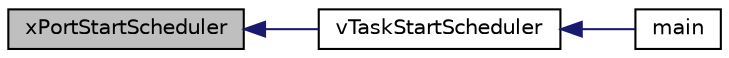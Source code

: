 digraph "xPortStartScheduler"
{
  edge [fontname="Helvetica",fontsize="10",labelfontname="Helvetica",labelfontsize="10"];
  node [fontname="Helvetica",fontsize="10",shape=record];
  rankdir="LR";
  Node1 [label="xPortStartScheduler",height=0.2,width=0.4,color="black", fillcolor="grey75", style="filled" fontcolor="black"];
  Node1 -> Node2 [dir="back",color="midnightblue",fontsize="10",style="solid",fontname="Helvetica"];
  Node2 [label="vTaskStartScheduler",height=0.2,width=0.4,color="black", fillcolor="white", style="filled",URL="$tasks_8c.html#a598661cdd2a6af95a077245d11e3d142"];
  Node2 -> Node3 [dir="back",color="midnightblue",fontsize="10",style="solid",fontname="Helvetica"];
  Node3 [label="main",height=0.2,width=0.4,color="black", fillcolor="white", style="filled",URL="$miniblink_8cpp.html#a840291bc02cba5474a4cb46a9b9566fe"];
}
